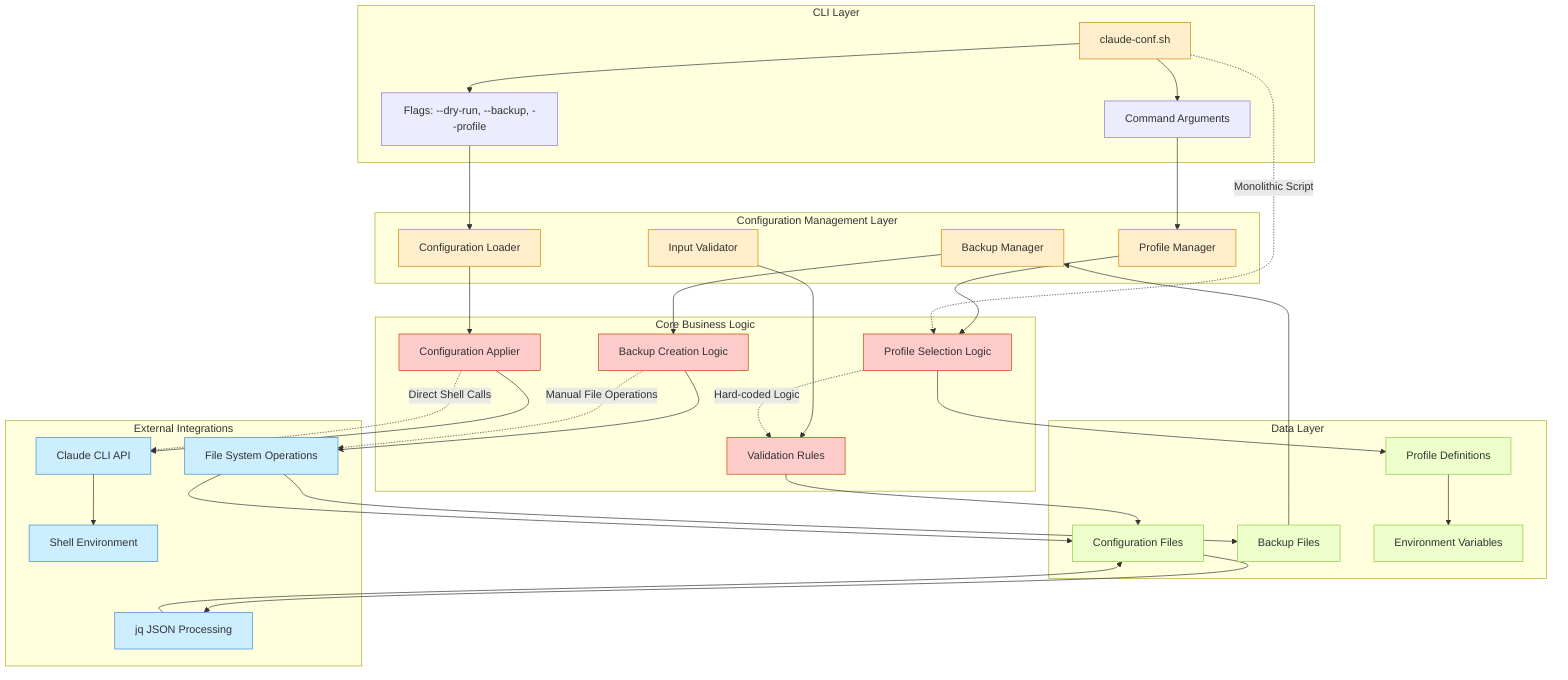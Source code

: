 graph TB
    subgraph "CLI Layer"
        CLI[claude-conf.sh]
        Args[Command Arguments]
        Flags[Flags: --dry-run, --backup, --profile]
    end

    subgraph "Configuration Management Layer"
        ProfileManager[Profile Manager]
        ConfigLoader[Configuration Loader]
        Validator[Input Validator]
        BackupManager[Backup Manager]
    end

    subgraph "Core Business Logic"
        ProfileLogic[Profile Selection Logic]
        ConfigApplier[Configuration Applier]
        ValidationRules[Validation Rules]
        BackupLogic[Backup Creation Logic]
    end

    subgraph "External Integrations"
        ClaudeAPI[Claude CLI API]
        FileSystem[File System Operations]
        JSONProcessor[jq JSON Processing]
        Shell[Shell Environment]
    end

    subgraph "Data Layer"
        ConfigFiles[Configuration Files]
        BackupFiles[Backup Files]
        ProfileData[Profile Definitions]
        EnvironmentVars[Environment Variables]
    end

    %% CLI interactions
    CLI --> Args
    CLI --> Flags
    Args --> ProfileManager
    Flags --> ConfigLoader

    %% Configuration flow
    ProfileManager --> ProfileLogic
    ConfigLoader --> ConfigApplier
    Validator --> ValidationRules
    BackupManager --> BackupLogic

    %% Business logic interactions
    ProfileLogic --> ProfileData
    ConfigApplier --> ClaudeAPI
    ValidationRules --> ConfigFiles
    BackupLogic --> FileSystem

    %% External system interactions
    ClaudeAPI --> Shell
    FileSystem --> ConfigFiles
    FileSystem --> BackupFiles
    JSONProcessor --> ConfigFiles

    %% Data access patterns
    ProfileData --> EnvironmentVars
    ConfigFiles --> JSONProcessor
    BackupFiles --> BackupManager

    %% Current Architecture Issues
    CLI -.->|"Monolithic Script"| ProfileLogic
    ProfileLogic -.->|"Hard-coded Logic"| ValidationRules
    ConfigApplier -.->|"Direct Shell Calls"| ClaudeAPI
    BackupLogic -.->|"Manual File Operations"| FileSystem

    classDef currentImpl fill:#ffeecc,stroke:#cc8800
    classDef scriptBased fill:#ffcccc,stroke:#cc4400
    classDef external fill:#cceeff,stroke:#4488cc
    classDef data fill:#eeffcc,stroke:#88cc44

    class CLI,ProfileManager,ConfigLoader,Validator,BackupManager currentImpl
    class ProfileLogic,ConfigApplier,ValidationRules,BackupLogic scriptBased
    class ClaudeAPI,FileSystem,JSONProcessor,Shell external
    class ConfigFiles,BackupFiles,ProfileData,EnvironmentVars data